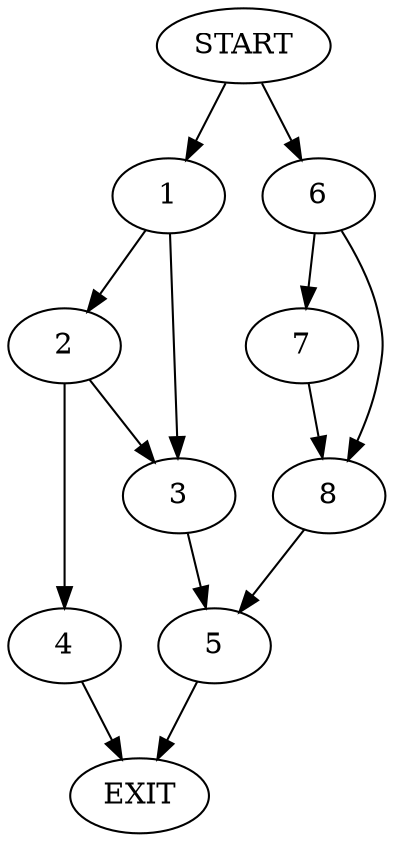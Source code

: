 digraph {
0 [label="START"]
9 [label="EXIT"]
0 -> 1
1 -> 2
1 -> 3
2 -> 4
2 -> 3
3 -> 5
4 -> 9
5 -> 9
0 -> 6
6 -> 7
6 -> 8
7 -> 8
8 -> 5
}
